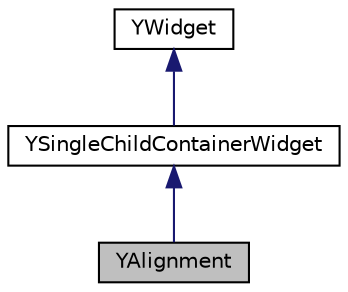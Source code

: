 digraph "YAlignment"
{
 // LATEX_PDF_SIZE
  edge [fontname="Helvetica",fontsize="10",labelfontname="Helvetica",labelfontsize="10"];
  node [fontname="Helvetica",fontsize="10",shape=record];
  Node1 [label="YAlignment",height=0.2,width=0.4,color="black", fillcolor="grey75", style="filled", fontcolor="black",tooltip=" "];
  Node2 -> Node1 [dir="back",color="midnightblue",fontsize="10",style="solid",fontname="Helvetica"];
  Node2 [label="YSingleChildContainerWidget",height=0.2,width=0.4,color="black", fillcolor="white", style="filled",URL="$classYSingleChildContainerWidget.html",tooltip=" "];
  Node3 -> Node2 [dir="back",color="midnightblue",fontsize="10",style="solid",fontname="Helvetica"];
  Node3 [label="YWidget",height=0.2,width=0.4,color="black", fillcolor="white", style="filled",URL="$classYWidget.html",tooltip=" "];
}
